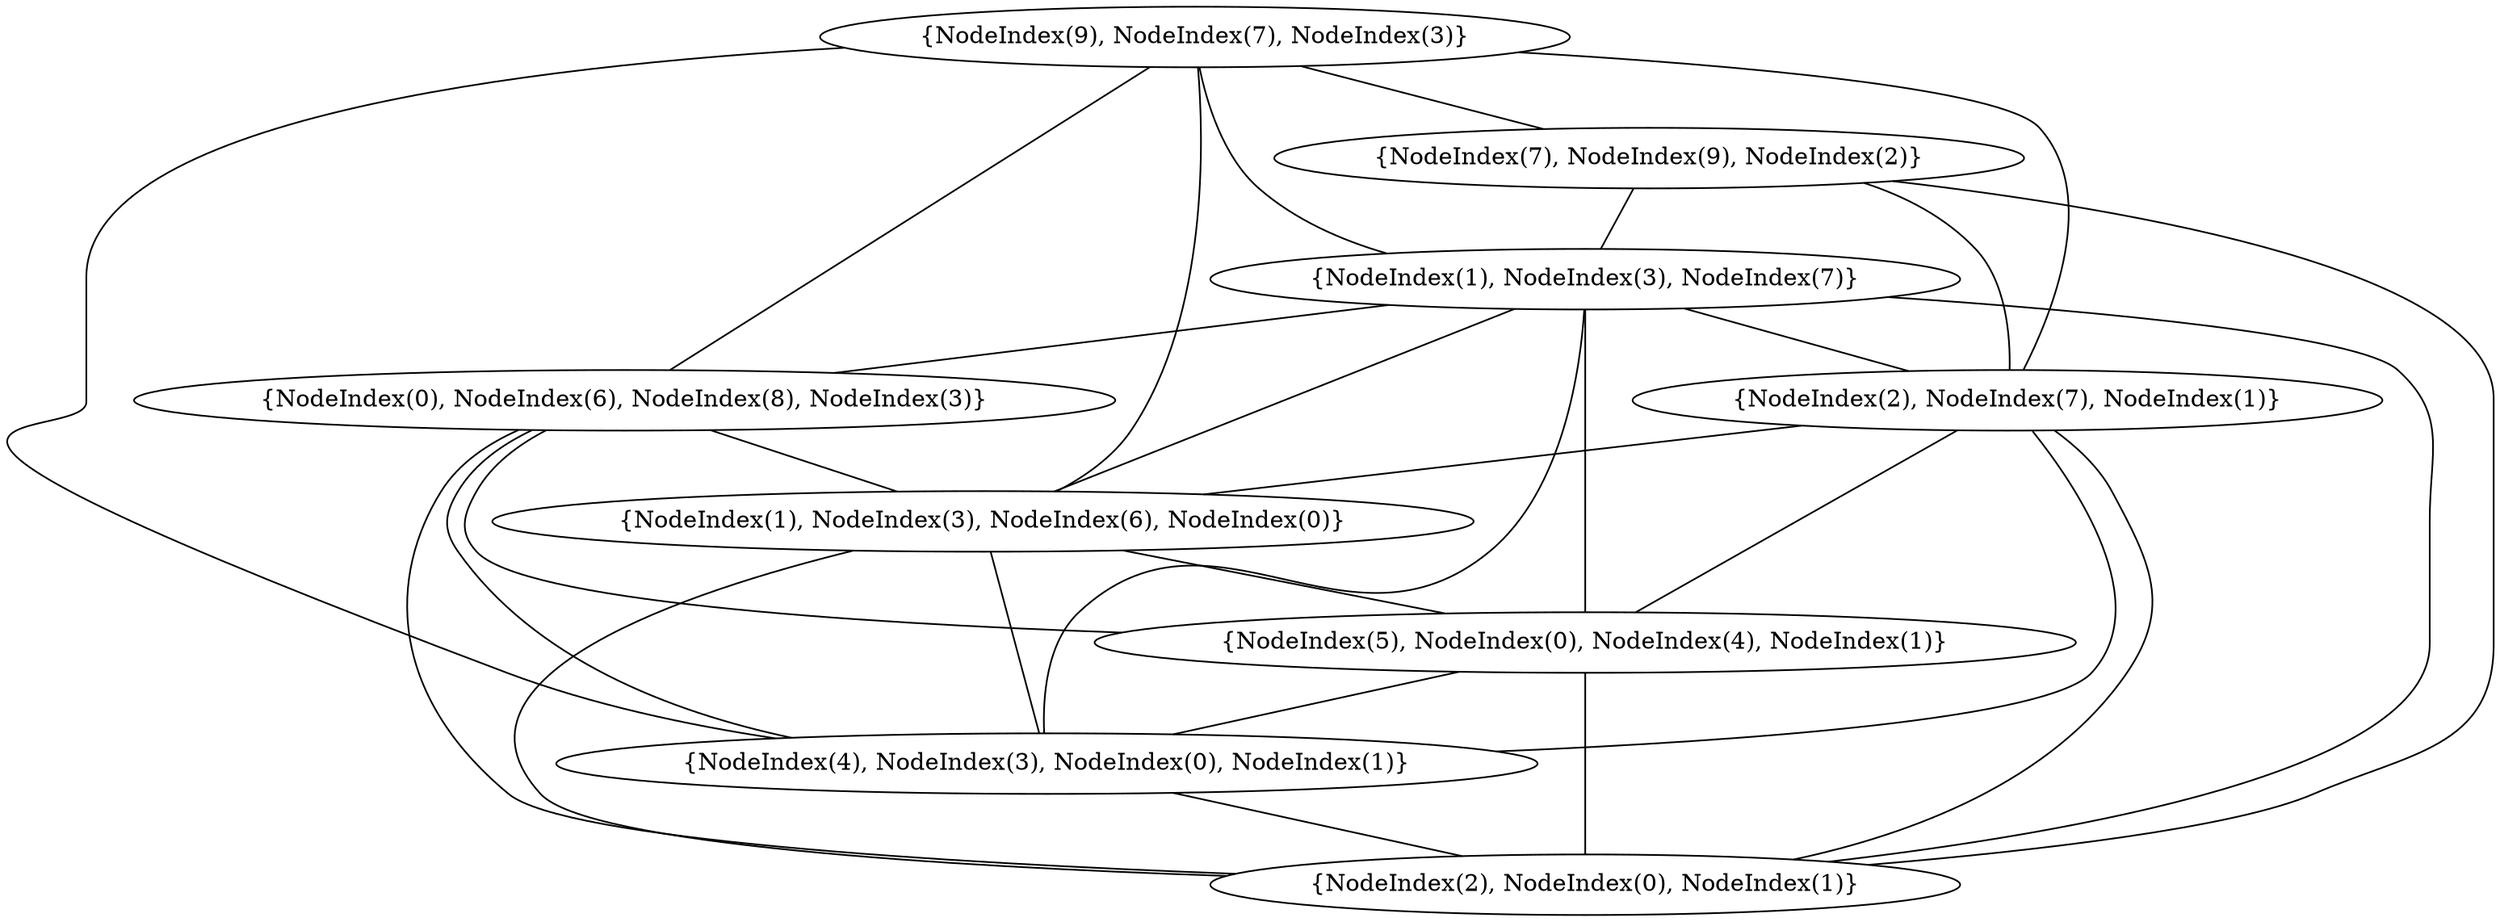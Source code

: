 graph {
    0 [ label = "{NodeIndex(2), NodeIndex(0), NodeIndex(1)}" ]
    1 [ label = "{NodeIndex(4), NodeIndex(3), NodeIndex(0), NodeIndex(1)}" ]
    2 [ label = "{NodeIndex(5), NodeIndex(0), NodeIndex(4), NodeIndex(1)}" ]
    3 [ label = "{NodeIndex(1), NodeIndex(3), NodeIndex(6), NodeIndex(0)}" ]
    4 [ label = "{NodeIndex(0), NodeIndex(6), NodeIndex(8), NodeIndex(3)}" ]
    5 [ label = "{NodeIndex(2), NodeIndex(7), NodeIndex(1)}" ]
    6 [ label = "{NodeIndex(1), NodeIndex(3), NodeIndex(7)}" ]
    7 [ label = "{NodeIndex(7), NodeIndex(9), NodeIndex(2)}" ]
    8 [ label = "{NodeIndex(9), NodeIndex(7), NodeIndex(3)}" ]
    1 -- 0 [ ]
    2 -- 0 [ ]
    2 -- 1 [ ]
    3 -- 0 [ ]
    3 -- 1 [ ]
    3 -- 2 [ ]
    4 -- 0 [ ]
    4 -- 1 [ ]
    4 -- 2 [ ]
    4 -- 3 [ ]
    5 -- 0 [ ]
    5 -- 1 [ ]
    5 -- 2 [ ]
    5 -- 3 [ ]
    6 -- 0 [ ]
    6 -- 1 [ ]
    6 -- 2 [ ]
    6 -- 3 [ ]
    6 -- 4 [ ]
    6 -- 5 [ ]
    7 -- 0 [ ]
    7 -- 5 [ ]
    7 -- 6 [ ]
    8 -- 1 [ ]
    8 -- 3 [ ]
    8 -- 4 [ ]
    8 -- 5 [ ]
    8 -- 6 [ ]
    8 -- 7 [ ]
}
